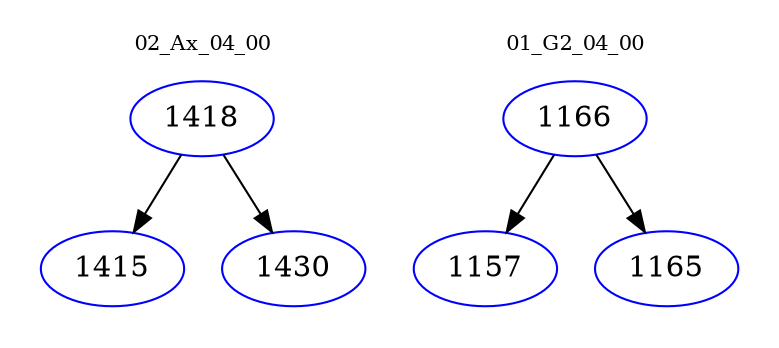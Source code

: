 digraph{
subgraph cluster_0 {
color = white
label = "02_Ax_04_00";
fontsize=10;
T0_1418 [label="1418", color="blue"]
T0_1418 -> T0_1415 [color="black"]
T0_1415 [label="1415", color="blue"]
T0_1418 -> T0_1430 [color="black"]
T0_1430 [label="1430", color="blue"]
}
subgraph cluster_1 {
color = white
label = "01_G2_04_00";
fontsize=10;
T1_1166 [label="1166", color="blue"]
T1_1166 -> T1_1157 [color="black"]
T1_1157 [label="1157", color="blue"]
T1_1166 -> T1_1165 [color="black"]
T1_1165 [label="1165", color="blue"]
}
}

